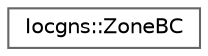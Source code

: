 digraph "Graphical Class Hierarchy"
{
 // INTERACTIVE_SVG=YES
 // LATEX_PDF_SIZE
  bgcolor="transparent";
  edge [fontname=Helvetica,fontsize=10,labelfontname=Helvetica,labelfontsize=10];
  node [fontname=Helvetica,fontsize=10,shape=box,height=0.2,width=0.4];
  rankdir="LR";
  Node0 [id="Node000000",label="Iocgns::ZoneBC",height=0.2,width=0.4,color="grey40", fillcolor="white", style="filled",URL="$structIocgns_1_1ZoneBC.html",tooltip=" "];
}
